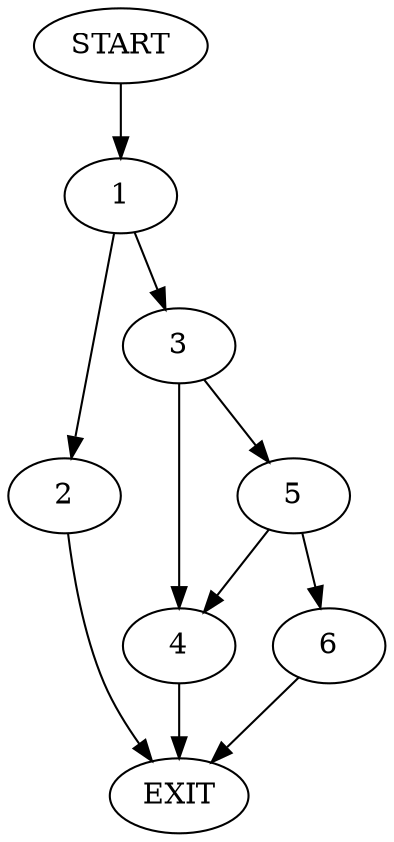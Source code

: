 digraph {
0 [label="START"]
7 [label="EXIT"]
0 -> 1
1 -> 2
1 -> 3
2 -> 7
3 -> 4
3 -> 5
4 -> 7
5 -> 4
5 -> 6
6 -> 7
}
